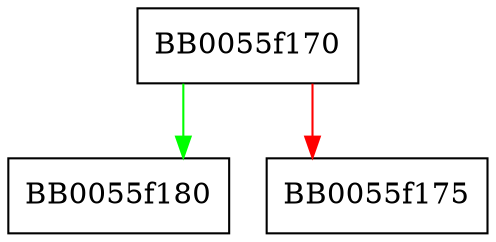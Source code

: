 digraph OSSL_CMP_SRV_CTX_get0_cmp_ctx {
  node [shape="box"];
  graph [splines=ortho];
  BB0055f170 -> BB0055f180 [color="green"];
  BB0055f170 -> BB0055f175 [color="red"];
}